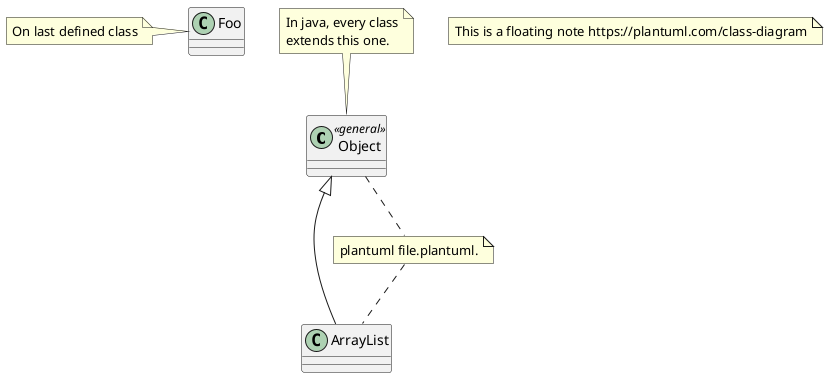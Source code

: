 @startuml
class Object << general >>
Object <|--- ArrayList

note top of Object : In java, every class\nextends this one.

note "This is a floating note https://plantuml.com/class-diagram" as N1
note "plantuml file.plantuml." as N2
Object .. N2
N2 .. ArrayList

class Foo
note left: On last defined class

@enduml
